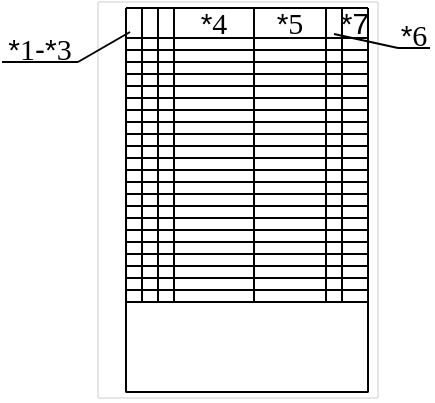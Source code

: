 <mxfile version="14.5.1" type="device"><diagram id="fWMgHjwgeKHoRminFSKL" name="Page-1"><mxGraphModel dx="469" dy="657" grid="1" gridSize="1" guides="1" tooltips="1" connect="1" arrows="1" fold="1" page="1" pageScale="1" pageWidth="280" pageHeight="200" math="0" shadow="0"><root><mxCell id="0"/><mxCell id="1" parent="0"/><mxCell id="yyQ3hnFOxFSLKmZT13JD-5" value="" style="endArrow=none;html=1;strokeColor=#E6E6E6;" parent="1" edge="1"><mxGeometry width="50" height="50" relative="1" as="geometry"><mxPoint x="70" y="-1" as="sourcePoint"/><mxPoint x="70" y="-199" as="targetPoint"/></mxGeometry></mxCell><mxCell id="yyQ3hnFOxFSLKmZT13JD-6" value="" style="endArrow=none;html=1;strokeColor=#E6E6E6;" parent="1" edge="1"><mxGeometry width="50" height="50" relative="1" as="geometry"><mxPoint x="210" y="-1" as="sourcePoint"/><mxPoint x="210" y="-199" as="targetPoint"/></mxGeometry></mxCell><mxCell id="yyQ3hnFOxFSLKmZT13JD-7" value="" style="endArrow=none;html=1;strokeColor=#E6E6E6;" parent="1" edge="1"><mxGeometry width="50" height="50" relative="1" as="geometry"><mxPoint x="210" y="-199" as="sourcePoint"/><mxPoint x="70" y="-199" as="targetPoint"/></mxGeometry></mxCell><mxCell id="yyQ3hnFOxFSLKmZT13JD-8" value="" style="endArrow=none;html=1;strokeColor=#E6E6E6;" parent="1" edge="1"><mxGeometry width="50" height="50" relative="1" as="geometry"><mxPoint x="210" y="-1" as="sourcePoint"/><mxPoint x="70" y="-1" as="targetPoint"/></mxGeometry></mxCell><mxCell id="yyQ3hnFOxFSLKmZT13JD-9" value="" style="endArrow=none;html=1;" parent="1" edge="1"><mxGeometry width="50" height="50" relative="1" as="geometry"><mxPoint x="84" y="-3.777" as="sourcePoint"/><mxPoint x="84" y="-196" as="targetPoint"/></mxGeometry></mxCell><mxCell id="yyQ3hnFOxFSLKmZT13JD-10" value="" style="endArrow=none;html=1;" parent="1" edge="1"><mxGeometry width="50" height="50" relative="1" as="geometry"><mxPoint x="205" y="-3.777" as="sourcePoint"/><mxPoint x="205" y="-196" as="targetPoint"/></mxGeometry></mxCell><mxCell id="yyQ3hnFOxFSLKmZT13JD-11" value="" style="endArrow=none;html=1;" parent="1" edge="1"><mxGeometry width="50" height="50" relative="1" as="geometry"><mxPoint x="205" y="-196" as="sourcePoint"/><mxPoint x="84" y="-196" as="targetPoint"/></mxGeometry></mxCell><mxCell id="yyQ3hnFOxFSLKmZT13JD-12" value="" style="endArrow=none;html=1;" parent="1" edge="1"><mxGeometry width="50" height="50" relative="1" as="geometry"><mxPoint x="205" y="-4" as="sourcePoint"/><mxPoint x="84.0" y="-4" as="targetPoint"/></mxGeometry></mxCell><mxCell id="J4jYNJ_OU-vNcCdSDR9g-6" value="" style="endArrow=none;html=1;" parent="1" edge="1"><mxGeometry width="50" height="50" relative="1" as="geometry"><mxPoint x="108" y="-48.89" as="sourcePoint"/><mxPoint x="108.0" y="-196" as="targetPoint"/></mxGeometry></mxCell><mxCell id="J4jYNJ_OU-vNcCdSDR9g-7" value="" style="endArrow=none;html=1;" parent="1" edge="1"><mxGeometry width="50" height="50" relative="1" as="geometry"><mxPoint x="148" y="-48.89" as="sourcePoint"/><mxPoint x="148.0" y="-196" as="targetPoint"/></mxGeometry></mxCell><mxCell id="J4jYNJ_OU-vNcCdSDR9g-9" value="" style="endArrow=none;html=1;" parent="1" edge="1"><mxGeometry width="50" height="50" relative="1" as="geometry"><mxPoint x="184" y="-48.89" as="sourcePoint"/><mxPoint x="184.0" y="-196" as="targetPoint"/></mxGeometry></mxCell><mxCell id="J4jYNJ_OU-vNcCdSDR9g-10" value="" style="endArrow=none;html=1;" parent="1" edge="1"><mxGeometry width="50" height="50" relative="1" as="geometry"><mxPoint x="192" y="-48.89" as="sourcePoint"/><mxPoint x="192.0" y="-196" as="targetPoint"/></mxGeometry></mxCell><mxCell id="J4jYNJ_OU-vNcCdSDR9g-11" value="" style="endArrow=none;html=1;" parent="1" edge="1"><mxGeometry width="50" height="50" relative="1" as="geometry"><mxPoint x="205" y="-181" as="sourcePoint"/><mxPoint x="84" y="-181" as="targetPoint"/></mxGeometry></mxCell><mxCell id="J4jYNJ_OU-vNcCdSDR9g-13" value="&lt;p style=&quot;line-height: 120%&quot;&gt;&lt;font face=&quot;Helvetica&quot; style=&quot;font-size: 15px&quot;&gt;*&lt;/font&gt;1&lt;font face=&quot;Helvetica&quot;&gt;-*&lt;/font&gt;3&lt;/p&gt;" style="text;html=1;strokeColor=none;fillColor=none;align=center;verticalAlign=middle;whiteSpace=wrap;rounded=0;fontFamily=Verdana;fontSize=15;" parent="1" vertex="1"><mxGeometry x="22" y="-183" width="38" height="14" as="geometry"/></mxCell><mxCell id="J4jYNJ_OU-vNcCdSDR9g-14" value="&lt;font face=&quot;Helvetica&quot; style=&quot;font-size: 15px&quot;&gt;*7&lt;/font&gt;" style="text;html=1;strokeColor=none;fillColor=none;align=center;verticalAlign=middle;whiteSpace=wrap;rounded=0;fontFamily=Verdana;fontSize=15;" parent="1" vertex="1"><mxGeometry x="193" y="-195" width="11" height="11" as="geometry"/></mxCell><mxCell id="J4jYNJ_OU-vNcCdSDR9g-15" value="&lt;font face=&quot;Helvetica&quot; style=&quot;font-size: 15px;&quot;&gt;*&lt;/font&gt;5" style="text;html=1;strokeColor=none;fillColor=none;align=center;verticalAlign=middle;whiteSpace=wrap;rounded=0;fontFamily=Verdana;fontSize=15;" parent="1" vertex="1"><mxGeometry x="149" y="-195" width="34" height="11" as="geometry"/></mxCell><mxCell id="J4jYNJ_OU-vNcCdSDR9g-16" value="&lt;font face=&quot;Helvetica&quot; style=&quot;font-size: 15px&quot;&gt;*&lt;/font&gt;&lt;font style=&quot;font-size: 15px&quot;&gt;4&lt;/font&gt;" style="text;html=1;strokeColor=none;fillColor=none;align=center;verticalAlign=middle;whiteSpace=wrap;rounded=0;fontFamily=Verdana;fontSize=15;" parent="1" vertex="1"><mxGeometry x="109" y="-195" width="38" height="11" as="geometry"/></mxCell><mxCell id="J4jYNJ_OU-vNcCdSDR9g-17" value="" style="endArrow=none;html=1;" parent="1" edge="1"><mxGeometry width="50" height="50" relative="1" as="geometry"><mxPoint x="205" y="-175" as="sourcePoint"/><mxPoint x="84" y="-175" as="targetPoint"/></mxGeometry></mxCell><mxCell id="J4jYNJ_OU-vNcCdSDR9g-19" value="" style="endArrow=none;html=1;" parent="1" edge="1"><mxGeometry width="50" height="50" relative="1" as="geometry"><mxPoint x="205" y="-169" as="sourcePoint"/><mxPoint x="84" y="-169" as="targetPoint"/></mxGeometry></mxCell><mxCell id="J4jYNJ_OU-vNcCdSDR9g-20" value="" style="endArrow=none;html=1;" parent="1" edge="1"><mxGeometry width="50" height="50" relative="1" as="geometry"><mxPoint x="205" y="-163.0" as="sourcePoint"/><mxPoint x="84" y="-163.0" as="targetPoint"/></mxGeometry></mxCell><mxCell id="J4jYNJ_OU-vNcCdSDR9g-21" value="" style="endArrow=none;html=1;" parent="1" edge="1"><mxGeometry width="50" height="50" relative="1" as="geometry"><mxPoint x="205" y="-157" as="sourcePoint"/><mxPoint x="84" y="-157" as="targetPoint"/></mxGeometry></mxCell><mxCell id="J4jYNJ_OU-vNcCdSDR9g-22" value="" style="endArrow=none;html=1;" parent="1" edge="1"><mxGeometry width="50" height="50" relative="1" as="geometry"><mxPoint x="205" y="-151" as="sourcePoint"/><mxPoint x="84" y="-151" as="targetPoint"/></mxGeometry></mxCell><mxCell id="J4jYNJ_OU-vNcCdSDR9g-23" value="" style="endArrow=none;html=1;" parent="1" edge="1"><mxGeometry width="50" height="50" relative="1" as="geometry"><mxPoint x="205" y="-121" as="sourcePoint"/><mxPoint x="84" y="-121" as="targetPoint"/></mxGeometry></mxCell><mxCell id="J4jYNJ_OU-vNcCdSDR9g-24" value="" style="endArrow=none;html=1;" parent="1" edge="1"><mxGeometry width="50" height="50" relative="1" as="geometry"><mxPoint x="205" y="-127" as="sourcePoint"/><mxPoint x="84" y="-127" as="targetPoint"/></mxGeometry></mxCell><mxCell id="J4jYNJ_OU-vNcCdSDR9g-25" value="" style="endArrow=none;html=1;" parent="1" edge="1"><mxGeometry width="50" height="50" relative="1" as="geometry"><mxPoint x="205" y="-133" as="sourcePoint"/><mxPoint x="84" y="-133" as="targetPoint"/></mxGeometry></mxCell><mxCell id="J4jYNJ_OU-vNcCdSDR9g-26" value="" style="endArrow=none;html=1;" parent="1" edge="1"><mxGeometry width="50" height="50" relative="1" as="geometry"><mxPoint x="205" y="-139" as="sourcePoint"/><mxPoint x="84" y="-139" as="targetPoint"/></mxGeometry></mxCell><mxCell id="J4jYNJ_OU-vNcCdSDR9g-27" value="" style="endArrow=none;html=1;" parent="1" edge="1"><mxGeometry width="50" height="50" relative="1" as="geometry"><mxPoint x="205" y="-145" as="sourcePoint"/><mxPoint x="84" y="-145" as="targetPoint"/></mxGeometry></mxCell><mxCell id="J4jYNJ_OU-vNcCdSDR9g-28" value="" style="endArrow=none;html=1;" parent="1" edge="1"><mxGeometry width="50" height="50" relative="1" as="geometry"><mxPoint x="205" y="-121" as="sourcePoint"/><mxPoint x="84" y="-121" as="targetPoint"/></mxGeometry></mxCell><mxCell id="J4jYNJ_OU-vNcCdSDR9g-29" value="" style="endArrow=none;html=1;" parent="1" edge="1"><mxGeometry width="50" height="50" relative="1" as="geometry"><mxPoint x="205" y="-127" as="sourcePoint"/><mxPoint x="84" y="-127" as="targetPoint"/></mxGeometry></mxCell><mxCell id="J4jYNJ_OU-vNcCdSDR9g-30" value="" style="endArrow=none;html=1;" parent="1" edge="1"><mxGeometry width="50" height="50" relative="1" as="geometry"><mxPoint x="205" y="-133" as="sourcePoint"/><mxPoint x="84" y="-133" as="targetPoint"/></mxGeometry></mxCell><mxCell id="J4jYNJ_OU-vNcCdSDR9g-31" value="" style="endArrow=none;html=1;" parent="1" edge="1"><mxGeometry width="50" height="50" relative="1" as="geometry"><mxPoint x="205" y="-139" as="sourcePoint"/><mxPoint x="84" y="-139" as="targetPoint"/></mxGeometry></mxCell><mxCell id="J4jYNJ_OU-vNcCdSDR9g-32" value="" style="endArrow=none;html=1;" parent="1" edge="1"><mxGeometry width="50" height="50" relative="1" as="geometry"><mxPoint x="205" y="-145" as="sourcePoint"/><mxPoint x="84" y="-145" as="targetPoint"/></mxGeometry></mxCell><mxCell id="J4jYNJ_OU-vNcCdSDR9g-33" value="" style="endArrow=none;html=1;" parent="1" edge="1"><mxGeometry width="50" height="50" relative="1" as="geometry"><mxPoint x="205" y="-151" as="sourcePoint"/><mxPoint x="84" y="-151" as="targetPoint"/></mxGeometry></mxCell><mxCell id="J4jYNJ_OU-vNcCdSDR9g-34" value="" style="endArrow=none;html=1;" parent="1" edge="1"><mxGeometry width="50" height="50" relative="1" as="geometry"><mxPoint x="205" y="-157" as="sourcePoint"/><mxPoint x="84" y="-157" as="targetPoint"/></mxGeometry></mxCell><mxCell id="J4jYNJ_OU-vNcCdSDR9g-35" value="" style="endArrow=none;html=1;" parent="1" edge="1"><mxGeometry width="50" height="50" relative="1" as="geometry"><mxPoint x="205" y="-163" as="sourcePoint"/><mxPoint x="84" y="-163" as="targetPoint"/></mxGeometry></mxCell><mxCell id="J4jYNJ_OU-vNcCdSDR9g-36" value="" style="endArrow=none;html=1;" parent="1" edge="1"><mxGeometry width="50" height="50" relative="1" as="geometry"><mxPoint x="205" y="-67" as="sourcePoint"/><mxPoint x="84" y="-67" as="targetPoint"/></mxGeometry></mxCell><mxCell id="J4jYNJ_OU-vNcCdSDR9g-37" value="" style="endArrow=none;html=1;" parent="1" edge="1"><mxGeometry width="50" height="50" relative="1" as="geometry"><mxPoint x="205" y="-73" as="sourcePoint"/><mxPoint x="84" y="-73" as="targetPoint"/></mxGeometry></mxCell><mxCell id="J4jYNJ_OU-vNcCdSDR9g-38" value="" style="endArrow=none;html=1;" parent="1" edge="1"><mxGeometry width="50" height="50" relative="1" as="geometry"><mxPoint x="205" y="-79" as="sourcePoint"/><mxPoint x="84" y="-79" as="targetPoint"/></mxGeometry></mxCell><mxCell id="J4jYNJ_OU-vNcCdSDR9g-39" value="" style="endArrow=none;html=1;" parent="1" edge="1"><mxGeometry width="50" height="50" relative="1" as="geometry"><mxPoint x="205" y="-85" as="sourcePoint"/><mxPoint x="84" y="-85" as="targetPoint"/></mxGeometry></mxCell><mxCell id="J4jYNJ_OU-vNcCdSDR9g-40" value="" style="endArrow=none;html=1;" parent="1" edge="1"><mxGeometry width="50" height="50" relative="1" as="geometry"><mxPoint x="205" y="-91" as="sourcePoint"/><mxPoint x="84" y="-91" as="targetPoint"/></mxGeometry></mxCell><mxCell id="J4jYNJ_OU-vNcCdSDR9g-41" value="" style="endArrow=none;html=1;" parent="1" edge="1"><mxGeometry width="50" height="50" relative="1" as="geometry"><mxPoint x="205" y="-97" as="sourcePoint"/><mxPoint x="84" y="-97" as="targetPoint"/></mxGeometry></mxCell><mxCell id="J4jYNJ_OU-vNcCdSDR9g-42" value="" style="endArrow=none;html=1;" parent="1" edge="1"><mxGeometry width="50" height="50" relative="1" as="geometry"><mxPoint x="205" y="-103" as="sourcePoint"/><mxPoint x="84" y="-103" as="targetPoint"/></mxGeometry></mxCell><mxCell id="J4jYNJ_OU-vNcCdSDR9g-43" value="" style="endArrow=none;html=1;" parent="1" edge="1"><mxGeometry width="50" height="50" relative="1" as="geometry"><mxPoint x="205" y="-109" as="sourcePoint"/><mxPoint x="84" y="-109" as="targetPoint"/></mxGeometry></mxCell><mxCell id="J4jYNJ_OU-vNcCdSDR9g-44" value="" style="endArrow=none;html=1;" parent="1" edge="1"><mxGeometry width="50" height="50" relative="1" as="geometry"><mxPoint x="205" y="-115" as="sourcePoint"/><mxPoint x="84" y="-115" as="targetPoint"/></mxGeometry></mxCell><mxCell id="J4jYNJ_OU-vNcCdSDR9g-46" value="" style="endArrow=none;html=1;" parent="1" edge="1"><mxGeometry width="50" height="50" relative="1" as="geometry"><mxPoint x="205" y="-67" as="sourcePoint"/><mxPoint x="84" y="-67" as="targetPoint"/></mxGeometry></mxCell><mxCell id="J4jYNJ_OU-vNcCdSDR9g-47" value="" style="endArrow=none;html=1;" parent="1" edge="1"><mxGeometry width="50" height="50" relative="1" as="geometry"><mxPoint x="205" y="-73" as="sourcePoint"/><mxPoint x="84" y="-73" as="targetPoint"/></mxGeometry></mxCell><mxCell id="J4jYNJ_OU-vNcCdSDR9g-48" value="" style="endArrow=none;html=1;" parent="1" edge="1"><mxGeometry width="50" height="50" relative="1" as="geometry"><mxPoint x="205" y="-79" as="sourcePoint"/><mxPoint x="84" y="-79" as="targetPoint"/></mxGeometry></mxCell><mxCell id="J4jYNJ_OU-vNcCdSDR9g-49" value="" style="endArrow=none;html=1;" parent="1" edge="1"><mxGeometry width="50" height="50" relative="1" as="geometry"><mxPoint x="205" y="-85" as="sourcePoint"/><mxPoint x="84" y="-85" as="targetPoint"/></mxGeometry></mxCell><mxCell id="J4jYNJ_OU-vNcCdSDR9g-50" value="" style="endArrow=none;html=1;" parent="1" edge="1"><mxGeometry width="50" height="50" relative="1" as="geometry"><mxPoint x="205" y="-91" as="sourcePoint"/><mxPoint x="84" y="-91" as="targetPoint"/></mxGeometry></mxCell><mxCell id="J4jYNJ_OU-vNcCdSDR9g-51" value="" style="endArrow=none;html=1;" parent="1" edge="1"><mxGeometry width="50" height="50" relative="1" as="geometry"><mxPoint x="205" y="-97" as="sourcePoint"/><mxPoint x="84" y="-97" as="targetPoint"/></mxGeometry></mxCell><mxCell id="J4jYNJ_OU-vNcCdSDR9g-52" value="" style="endArrow=none;html=1;" parent="1" edge="1"><mxGeometry width="50" height="50" relative="1" as="geometry"><mxPoint x="205" y="-103" as="sourcePoint"/><mxPoint x="84" y="-103" as="targetPoint"/></mxGeometry></mxCell><mxCell id="J4jYNJ_OU-vNcCdSDR9g-53" value="" style="endArrow=none;html=1;" parent="1" edge="1"><mxGeometry width="50" height="50" relative="1" as="geometry"><mxPoint x="205" y="-109" as="sourcePoint"/><mxPoint x="84" y="-109" as="targetPoint"/></mxGeometry></mxCell><mxCell id="J4jYNJ_OU-vNcCdSDR9g-54" value="" style="endArrow=none;html=1;" parent="1" edge="1"><mxGeometry width="50" height="50" relative="1" as="geometry"><mxPoint x="205" y="-115" as="sourcePoint"/><mxPoint x="84" y="-115" as="targetPoint"/></mxGeometry></mxCell><mxCell id="J4jYNJ_OU-vNcCdSDR9g-62" value="" style="endArrow=none;html=1;" parent="1" edge="1"><mxGeometry width="50" height="50" relative="1" as="geometry"><mxPoint x="205" y="-49" as="sourcePoint"/><mxPoint x="84" y="-49" as="targetPoint"/></mxGeometry></mxCell><mxCell id="J4jYNJ_OU-vNcCdSDR9g-63" value="" style="endArrow=none;html=1;" parent="1" edge="1"><mxGeometry width="50" height="50" relative="1" as="geometry"><mxPoint x="205" y="-55" as="sourcePoint"/><mxPoint x="84" y="-55" as="targetPoint"/></mxGeometry></mxCell><mxCell id="J4jYNJ_OU-vNcCdSDR9g-64" value="" style="endArrow=none;html=1;" parent="1" edge="1"><mxGeometry width="50" height="50" relative="1" as="geometry"><mxPoint x="205" y="-61" as="sourcePoint"/><mxPoint x="84" y="-61" as="targetPoint"/></mxGeometry></mxCell><mxCell id="sNlau6lzkDC_NTFR5Jrg-1" value="&lt;font face=&quot;Helvetica&quot; style=&quot;font-size: 15px;&quot;&gt;*&lt;/font&gt;6" style="text;html=1;strokeColor=none;fillColor=none;align=center;verticalAlign=middle;whiteSpace=wrap;rounded=0;fontFamily=Verdana;fontSize=15;" vertex="1" parent="1"><mxGeometry x="220" y="-190" width="16" height="14" as="geometry"/></mxCell><mxCell id="sNlau6lzkDC_NTFR5Jrg-3" value="" style="endArrow=none;html=1;" edge="1" parent="1"><mxGeometry width="50" height="50" relative="1" as="geometry"><mxPoint x="92" y="-48.89" as="sourcePoint"/><mxPoint x="92.0" y="-196" as="targetPoint"/></mxGeometry></mxCell><mxCell id="sNlau6lzkDC_NTFR5Jrg-4" value="" style="endArrow=none;html=1;" edge="1" parent="1"><mxGeometry width="50" height="50" relative="1" as="geometry"><mxPoint x="100" y="-48.89" as="sourcePoint"/><mxPoint x="100.0" y="-196" as="targetPoint"/></mxGeometry></mxCell><mxCell id="sNlau6lzkDC_NTFR5Jrg-6" value="" style="endArrow=none;html=1;entryX=1;entryY=1;entryDx=0;entryDy=0;exitX=0;exitY=1;exitDx=0;exitDy=0;" edge="1" parent="1" source="J4jYNJ_OU-vNcCdSDR9g-13" target="J4jYNJ_OU-vNcCdSDR9g-13"><mxGeometry width="50" height="50" relative="1" as="geometry"><mxPoint x="19" y="-119" as="sourcePoint"/><mxPoint x="69" y="-169" as="targetPoint"/></mxGeometry></mxCell><mxCell id="sNlau6lzkDC_NTFR5Jrg-7" value="" style="endArrow=none;html=1;entryX=1;entryY=1;entryDx=0;entryDy=0;" edge="1" parent="1" target="J4jYNJ_OU-vNcCdSDR9g-13"><mxGeometry width="50" height="50" relative="1" as="geometry"><mxPoint x="86" y="-184" as="sourcePoint"/><mxPoint x="80" y="-169" as="targetPoint"/></mxGeometry></mxCell><mxCell id="sNlau6lzkDC_NTFR5Jrg-8" value="" style="endArrow=none;html=1;entryX=1;entryY=1;entryDx=0;entryDy=0;exitX=0;exitY=1;exitDx=0;exitDy=0;" edge="1" parent="1" source="sNlau6lzkDC_NTFR5Jrg-1" target="sNlau6lzkDC_NTFR5Jrg-1"><mxGeometry width="50" height="50" relative="1" as="geometry"><mxPoint x="217" y="-110" as="sourcePoint"/><mxPoint x="267" y="-160" as="targetPoint"/></mxGeometry></mxCell><mxCell id="sNlau6lzkDC_NTFR5Jrg-9" value="" style="endArrow=none;html=1;entryX=0;entryY=1;entryDx=0;entryDy=0;" edge="1" parent="1" target="sNlau6lzkDC_NTFR5Jrg-1"><mxGeometry width="50" height="50" relative="1" as="geometry"><mxPoint x="188" y="-183" as="sourcePoint"/><mxPoint x="277" y="-160" as="targetPoint"/></mxGeometry></mxCell></root></mxGraphModel></diagram></mxfile>
